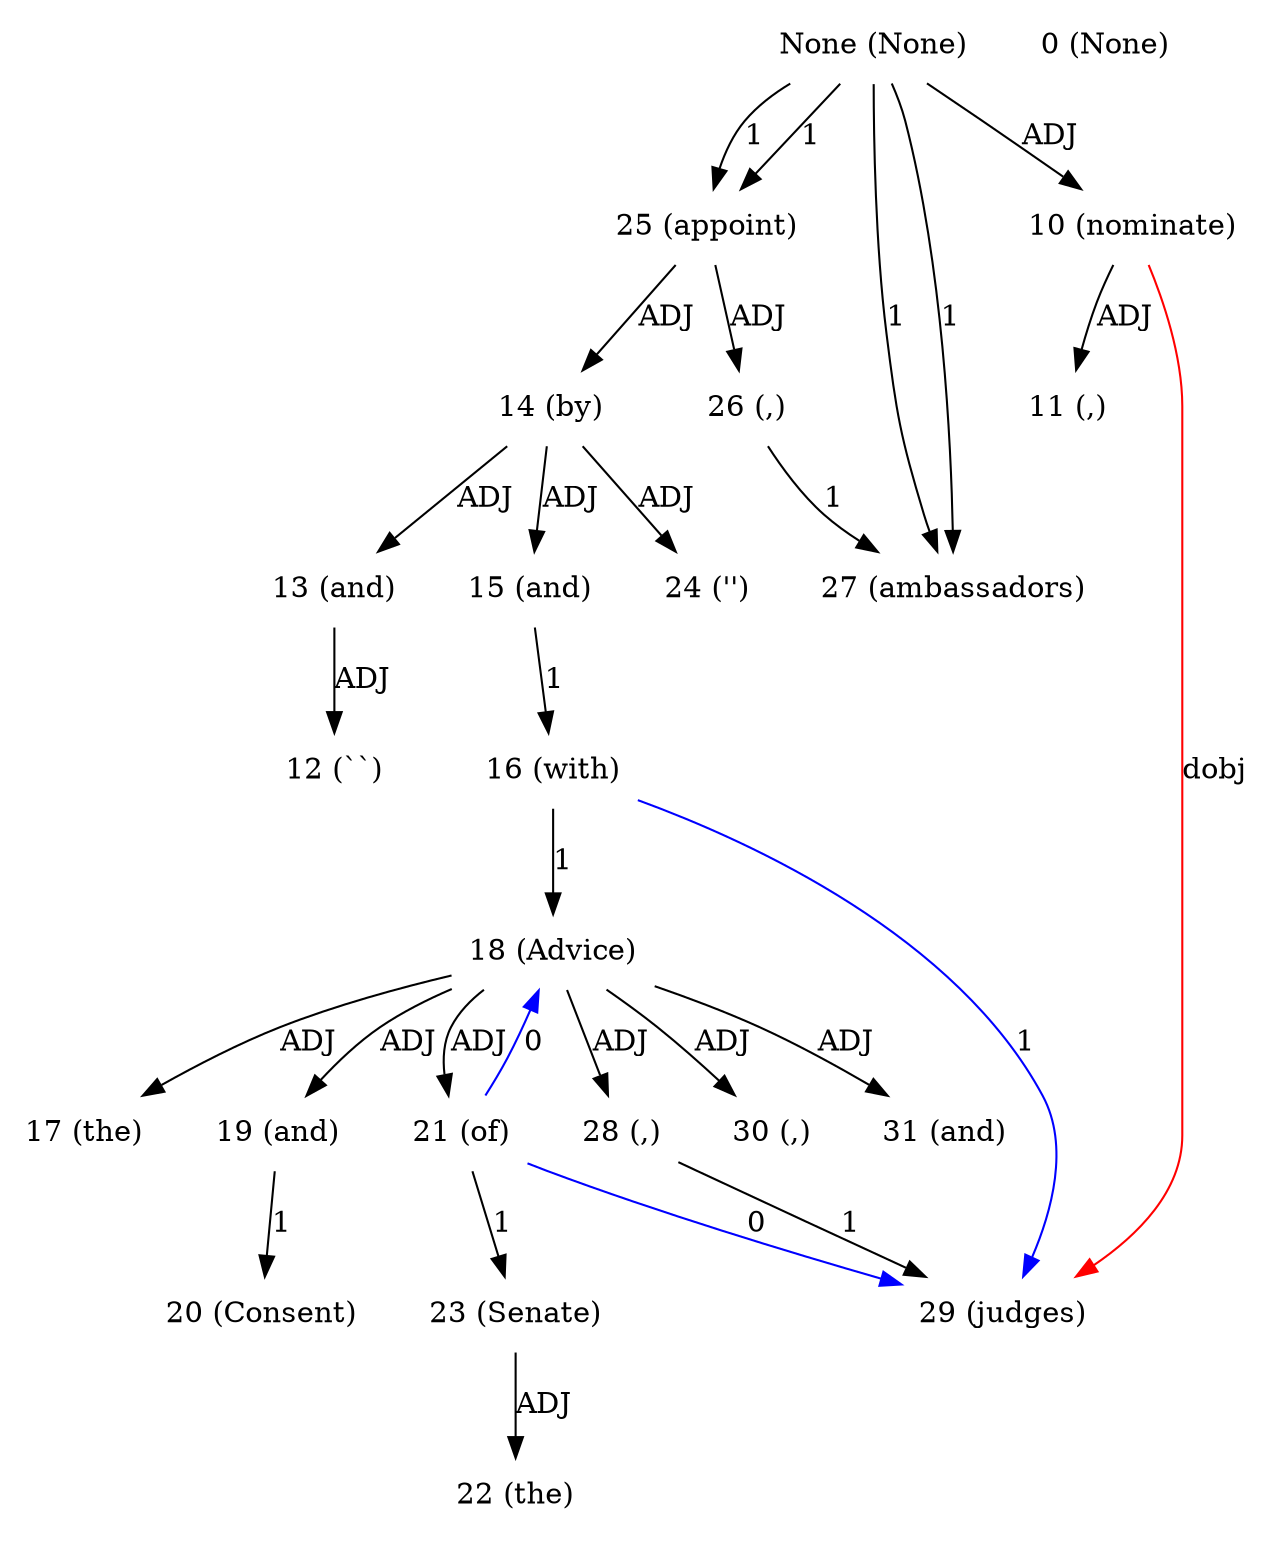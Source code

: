 digraph G{
edge [dir=forward]
node [shape=plaintext]

None [label="None (None)"]
None -> 25 [label="1"]
None -> 27 [label="1"]
None [label="None (None)"]
None -> 27 [label="1"]
None -> 25 [label="1"]
None [label="None (None)"]
None -> 10 [label="ADJ"]
0 [label="0 (None)"]
10 [label="10 (nominate)"]
10 -> 11 [label="ADJ"]
11 [label="11 (,)"]
12 [label="12 (``)"]
13 [label="13 (and)"]
13 -> 12 [label="ADJ"]
14 [label="14 (by)"]
14 -> 13 [label="ADJ"]
14 -> 15 [label="ADJ"]
14 -> 24 [label="ADJ"]
15 [label="15 (and)"]
15 -> 16 [label="1"]
16 [label="16 (with)"]
16 -> 18 [label="1"]
16 -> 29 [label="1", color="blue"]
17 [label="17 (the)"]
18 [label="18 (Advice)"]
18 -> 17 [label="ADJ"]
18 -> 19 [label="ADJ"]
18 -> 21 [label="ADJ"]
18 -> 28 [label="ADJ"]
18 -> 30 [label="ADJ"]
18 -> 31 [label="ADJ"]
19 [label="19 (and)"]
19 -> 20 [label="1"]
20 [label="20 (Consent)"]
21 [label="21 (of)"]
21 -> 23 [label="1"]
21 -> 29 [label="0", color="blue"]
21 -> 18 [label="0", color="blue"]
22 [label="22 (the)"]
23 [label="23 (Senate)"]
23 -> 22 [label="ADJ"]
24 [label="24 ('')"]
25 [label="25 (appoint)"]
25 -> 14 [label="ADJ"]
25 -> 26 [label="ADJ"]
26 [label="26 (,)"]
26 -> 27 [label="1"]
27 [label="27 (ambassadors)"]
28 [label="28 (,)"]
28 -> 29 [label="1"]
29 [label="29 (judges)"]
10 -> 29 [label="dobj", color="red"]
30 [label="30 (,)"]
31 [label="31 (and)"]
}
